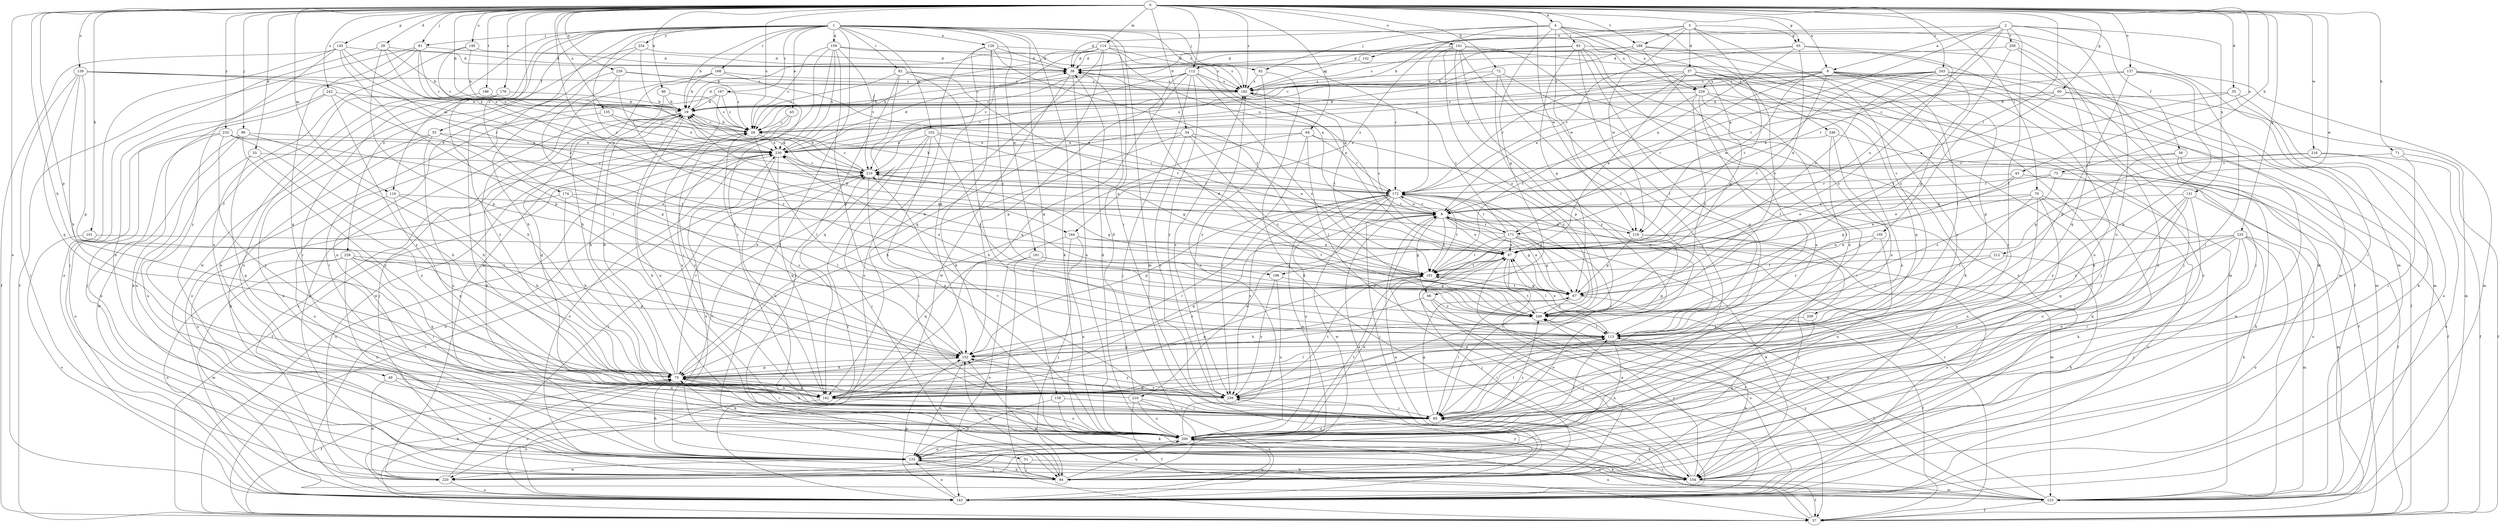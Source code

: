 strict digraph  {
0;
1;
2;
3;
4;
8;
9;
19;
28;
29;
33;
34;
35;
37;
38;
43;
45;
47;
49;
51;
52;
56;
57;
60;
64;
65;
66;
67;
71;
72;
73;
75;
79;
82;
85;
86;
91;
92;
93;
94;
96;
101;
102;
104;
105;
112;
113;
114;
116;
123;
126;
131;
132;
133;
135;
137;
139;
141;
143;
145;
152;
155;
158;
159;
161;
162;
167;
168;
171;
172;
174;
178;
182;
186;
188;
191;
195;
196;
200;
208;
209;
210;
212;
216;
218;
219;
220;
226;
228;
229;
230;
233;
234;
239;
242;
243;
244;
246;
249;
0 -> 4  [label=a];
0 -> 8  [label=a];
0 -> 19  [label=b];
0 -> 28  [label=c];
0 -> 29  [label=d];
0 -> 33  [label=d];
0 -> 34  [label=d];
0 -> 35  [label=d];
0 -> 43  [label=e];
0 -> 60  [label=g];
0 -> 64  [label=g];
0 -> 65  [label=g];
0 -> 71  [label=h];
0 -> 72  [label=h];
0 -> 73  [label=h];
0 -> 75  [label=h];
0 -> 79  [label=i];
0 -> 86  [label=j];
0 -> 91  [label=j];
0 -> 96  [label=k];
0 -> 101  [label=k];
0 -> 105  [label=l];
0 -> 112  [label=l];
0 -> 114  [label=m];
0 -> 116  [label=m];
0 -> 135  [label=o];
0 -> 137  [label=o];
0 -> 139  [label=o];
0 -> 141  [label=o];
0 -> 143  [label=o];
0 -> 145  [label=p];
0 -> 152  [label=p];
0 -> 155  [label=q];
0 -> 174  [label=s];
0 -> 178  [label=s];
0 -> 182  [label=s];
0 -> 186  [label=t];
0 -> 188  [label=t];
0 -> 195  [label=u];
0 -> 196  [label=u];
0 -> 212  [label=w];
0 -> 216  [label=w];
0 -> 218  [label=w];
0 -> 226  [label=x];
0 -> 233  [label=y];
0 -> 242  [label=z];
0 -> 243  [label=z];
1 -> 19  [label=b];
1 -> 45  [label=e];
1 -> 49  [label=f];
1 -> 51  [label=f];
1 -> 52  [label=f];
1 -> 82  [label=i];
1 -> 85  [label=i];
1 -> 91  [label=j];
1 -> 92  [label=j];
1 -> 102  [label=k];
1 -> 104  [label=k];
1 -> 116  [label=m];
1 -> 123  [label=m];
1 -> 126  [label=n];
1 -> 158  [label=q];
1 -> 159  [label=q];
1 -> 161  [label=q];
1 -> 167  [label=r];
1 -> 168  [label=r];
1 -> 182  [label=s];
1 -> 228  [label=x];
1 -> 229  [label=x];
1 -> 234  [label=y];
1 -> 239  [label=y];
1 -> 244  [label=z];
2 -> 8  [label=a];
2 -> 9  [label=a];
2 -> 56  [label=f];
2 -> 112  [label=l];
2 -> 113  [label=l];
2 -> 131  [label=n];
2 -> 171  [label=r];
2 -> 196  [label=u];
2 -> 200  [label=u];
2 -> 208  [label=v];
3 -> 19  [label=b];
3 -> 37  [label=d];
3 -> 65  [label=g];
3 -> 123  [label=m];
3 -> 132  [label=n];
3 -> 188  [label=t];
3 -> 191  [label=t];
3 -> 209  [label=v];
3 -> 218  [label=w];
4 -> 38  [label=d];
4 -> 66  [label=g];
4 -> 92  [label=j];
4 -> 93  [label=j];
4 -> 123  [label=m];
4 -> 218  [label=w];
4 -> 229  [label=x];
4 -> 244  [label=z];
4 -> 246  [label=z];
4 -> 249  [label=z];
8 -> 28  [label=c];
8 -> 113  [label=l];
8 -> 123  [label=m];
8 -> 133  [label=n];
8 -> 152  [label=p];
8 -> 171  [label=r];
8 -> 182  [label=s];
8 -> 191  [label=t];
8 -> 200  [label=u];
8 -> 218  [label=w];
8 -> 229  [label=x];
9 -> 47  [label=e];
9 -> 66  [label=g];
9 -> 67  [label=g];
9 -> 123  [label=m];
9 -> 162  [label=q];
9 -> 171  [label=r];
9 -> 172  [label=r];
9 -> 191  [label=t];
9 -> 218  [label=w];
9 -> 219  [label=w];
19 -> 28  [label=c];
19 -> 38  [label=d];
19 -> 75  [label=h];
19 -> 162  [label=q];
19 -> 200  [label=u];
28 -> 19  [label=b];
28 -> 113  [label=l];
28 -> 230  [label=x];
29 -> 19  [label=b];
29 -> 38  [label=d];
29 -> 94  [label=j];
29 -> 152  [label=p];
29 -> 230  [label=x];
33 -> 162  [label=q];
33 -> 200  [label=u];
33 -> 210  [label=v];
33 -> 239  [label=y];
34 -> 47  [label=e];
34 -> 75  [label=h];
34 -> 172  [label=r];
34 -> 230  [label=x];
34 -> 239  [label=y];
34 -> 249  [label=z];
35 -> 19  [label=b];
35 -> 104  [label=k];
35 -> 143  [label=o];
35 -> 191  [label=t];
37 -> 9  [label=a];
37 -> 47  [label=e];
37 -> 67  [label=g];
37 -> 85  [label=i];
37 -> 94  [label=j];
37 -> 162  [label=q];
37 -> 172  [label=r];
37 -> 182  [label=s];
37 -> 230  [label=x];
37 -> 239  [label=y];
38 -> 182  [label=s];
38 -> 200  [label=u];
38 -> 220  [label=w];
43 -> 47  [label=e];
43 -> 67  [label=g];
43 -> 104  [label=k];
43 -> 143  [label=o];
43 -> 172  [label=r];
45 -> 28  [label=c];
45 -> 94  [label=j];
45 -> 220  [label=w];
47 -> 19  [label=b];
47 -> 57  [label=f];
47 -> 94  [label=j];
47 -> 113  [label=l];
47 -> 182  [label=s];
47 -> 191  [label=t];
49 -> 133  [label=n];
49 -> 162  [label=q];
49 -> 220  [label=w];
51 -> 94  [label=j];
51 -> 104  [label=k];
52 -> 104  [label=k];
52 -> 133  [label=n];
52 -> 191  [label=t];
52 -> 200  [label=u];
52 -> 230  [label=x];
56 -> 57  [label=f];
56 -> 210  [label=v];
56 -> 220  [label=w];
56 -> 239  [label=y];
57 -> 85  [label=i];
57 -> 172  [label=r];
57 -> 200  [label=u];
57 -> 210  [label=v];
57 -> 230  [label=x];
60 -> 9  [label=a];
60 -> 19  [label=b];
60 -> 28  [label=c];
60 -> 85  [label=i];
60 -> 123  [label=m];
64 -> 75  [label=h];
64 -> 113  [label=l];
64 -> 172  [label=r];
64 -> 230  [label=x];
64 -> 239  [label=y];
64 -> 249  [label=z];
65 -> 9  [label=a];
65 -> 38  [label=d];
65 -> 47  [label=e];
65 -> 94  [label=j];
65 -> 172  [label=r];
65 -> 249  [label=z];
66 -> 75  [label=h];
66 -> 94  [label=j];
66 -> 143  [label=o];
66 -> 249  [label=z];
67 -> 9  [label=a];
67 -> 57  [label=f];
67 -> 85  [label=i];
67 -> 191  [label=t];
67 -> 249  [label=z];
71 -> 57  [label=f];
71 -> 85  [label=i];
71 -> 210  [label=v];
72 -> 85  [label=i];
72 -> 104  [label=k];
72 -> 152  [label=p];
72 -> 182  [label=s];
72 -> 230  [label=x];
73 -> 47  [label=e];
73 -> 57  [label=f];
73 -> 172  [label=r];
73 -> 249  [label=z];
75 -> 19  [label=b];
75 -> 47  [label=e];
75 -> 57  [label=f];
75 -> 85  [label=i];
75 -> 113  [label=l];
75 -> 143  [label=o];
75 -> 152  [label=p];
75 -> 162  [label=q];
75 -> 210  [label=v];
75 -> 239  [label=y];
79 -> 9  [label=a];
79 -> 47  [label=e];
79 -> 104  [label=k];
79 -> 113  [label=l];
79 -> 133  [label=n];
79 -> 143  [label=o];
79 -> 200  [label=u];
82 -> 28  [label=c];
82 -> 94  [label=j];
82 -> 113  [label=l];
82 -> 162  [label=q];
82 -> 182  [label=s];
82 -> 191  [label=t];
85 -> 67  [label=g];
85 -> 75  [label=h];
85 -> 104  [label=k];
85 -> 113  [label=l];
85 -> 152  [label=p];
85 -> 200  [label=u];
85 -> 210  [label=v];
86 -> 75  [label=h];
86 -> 200  [label=u];
86 -> 220  [label=w];
86 -> 230  [label=x];
86 -> 239  [label=y];
91 -> 28  [label=c];
91 -> 38  [label=d];
91 -> 57  [label=f];
91 -> 133  [label=n];
91 -> 162  [label=q];
91 -> 230  [label=x];
92 -> 104  [label=k];
92 -> 182  [label=s];
92 -> 239  [label=y];
93 -> 19  [label=b];
93 -> 38  [label=d];
93 -> 67  [label=g];
93 -> 113  [label=l];
93 -> 133  [label=n];
93 -> 143  [label=o];
93 -> 162  [label=q];
93 -> 200  [label=u];
94 -> 19  [label=b];
94 -> 133  [label=n];
94 -> 152  [label=p];
94 -> 200  [label=u];
94 -> 230  [label=x];
94 -> 239  [label=y];
96 -> 19  [label=b];
96 -> 28  [label=c];
96 -> 249  [label=z];
101 -> 47  [label=e];
101 -> 143  [label=o];
102 -> 57  [label=f];
102 -> 67  [label=g];
102 -> 94  [label=j];
102 -> 172  [label=r];
102 -> 200  [label=u];
102 -> 230  [label=x];
102 -> 249  [label=z];
104 -> 9  [label=a];
104 -> 57  [label=f];
104 -> 123  [label=m];
104 -> 200  [label=u];
104 -> 230  [label=x];
104 -> 249  [label=z];
105 -> 47  [label=e];
105 -> 200  [label=u];
105 -> 249  [label=z];
112 -> 9  [label=a];
112 -> 28  [label=c];
112 -> 94  [label=j];
112 -> 152  [label=p];
112 -> 162  [label=q];
112 -> 182  [label=s];
112 -> 210  [label=v];
112 -> 239  [label=y];
112 -> 249  [label=z];
113 -> 47  [label=e];
113 -> 85  [label=i];
113 -> 104  [label=k];
113 -> 133  [label=n];
113 -> 152  [label=p];
114 -> 19  [label=b];
114 -> 38  [label=d];
114 -> 47  [label=e];
114 -> 75  [label=h];
114 -> 162  [label=q];
114 -> 172  [label=r];
114 -> 182  [label=s];
114 -> 210  [label=v];
114 -> 230  [label=x];
116 -> 9  [label=a];
116 -> 75  [label=h];
116 -> 162  [label=q];
116 -> 200  [label=u];
123 -> 47  [label=e];
123 -> 57  [label=f];
123 -> 113  [label=l];
123 -> 152  [label=p];
123 -> 200  [label=u];
123 -> 249  [label=z];
126 -> 9  [label=a];
126 -> 38  [label=d];
126 -> 104  [label=k];
126 -> 143  [label=o];
126 -> 152  [label=p];
126 -> 191  [label=t];
126 -> 249  [label=z];
131 -> 9  [label=a];
131 -> 85  [label=i];
131 -> 123  [label=m];
131 -> 133  [label=n];
131 -> 162  [label=q];
131 -> 200  [label=u];
132 -> 182  [label=s];
133 -> 19  [label=b];
133 -> 75  [label=h];
133 -> 94  [label=j];
133 -> 104  [label=k];
133 -> 210  [label=v];
133 -> 220  [label=w];
135 -> 28  [label=c];
135 -> 85  [label=i];
135 -> 230  [label=x];
137 -> 75  [label=h];
137 -> 85  [label=i];
137 -> 123  [label=m];
137 -> 152  [label=p];
137 -> 172  [label=r];
137 -> 182  [label=s];
139 -> 75  [label=h];
139 -> 94  [label=j];
139 -> 152  [label=p];
139 -> 162  [label=q];
139 -> 172  [label=r];
139 -> 182  [label=s];
139 -> 210  [label=v];
141 -> 28  [label=c];
141 -> 38  [label=d];
141 -> 113  [label=l];
141 -> 123  [label=m];
141 -> 143  [label=o];
141 -> 172  [label=r];
141 -> 200  [label=u];
141 -> 239  [label=y];
141 -> 249  [label=z];
143 -> 9  [label=a];
143 -> 47  [label=e];
143 -> 75  [label=h];
143 -> 133  [label=n];
143 -> 152  [label=p];
143 -> 200  [label=u];
145 -> 38  [label=d];
145 -> 47  [label=e];
145 -> 57  [label=f];
145 -> 143  [label=o];
145 -> 152  [label=p];
145 -> 230  [label=x];
145 -> 239  [label=y];
152 -> 75  [label=h];
152 -> 133  [label=n];
152 -> 239  [label=y];
155 -> 47  [label=e];
155 -> 85  [label=i];
155 -> 94  [label=j];
155 -> 104  [label=k];
155 -> 113  [label=l];
155 -> 123  [label=m];
155 -> 143  [label=o];
155 -> 162  [label=q];
155 -> 249  [label=z];
158 -> 85  [label=i];
158 -> 104  [label=k];
158 -> 133  [label=n];
159 -> 28  [label=c];
159 -> 38  [label=d];
159 -> 85  [label=i];
159 -> 152  [label=p];
159 -> 182  [label=s];
159 -> 210  [label=v];
159 -> 220  [label=w];
159 -> 230  [label=x];
161 -> 57  [label=f];
161 -> 143  [label=o];
161 -> 191  [label=t];
161 -> 249  [label=z];
162 -> 28  [label=c];
162 -> 75  [label=h];
162 -> 143  [label=o];
162 -> 172  [label=r];
162 -> 200  [label=u];
167 -> 19  [label=b];
167 -> 28  [label=c];
167 -> 85  [label=i];
167 -> 143  [label=o];
167 -> 200  [label=u];
168 -> 9  [label=a];
168 -> 19  [label=b];
168 -> 75  [label=h];
168 -> 182  [label=s];
168 -> 239  [label=y];
171 -> 47  [label=e];
171 -> 67  [label=g];
171 -> 85  [label=i];
171 -> 104  [label=k];
171 -> 143  [label=o];
171 -> 172  [label=r];
171 -> 182  [label=s];
171 -> 191  [label=t];
171 -> 230  [label=x];
172 -> 9  [label=a];
172 -> 19  [label=b];
172 -> 67  [label=g];
172 -> 85  [label=i];
172 -> 94  [label=j];
172 -> 133  [label=n];
172 -> 152  [label=p];
172 -> 191  [label=t];
172 -> 200  [label=u];
172 -> 220  [label=w];
172 -> 239  [label=y];
174 -> 9  [label=a];
174 -> 75  [label=h];
174 -> 113  [label=l];
174 -> 133  [label=n];
178 -> 19  [label=b];
178 -> 75  [label=h];
178 -> 85  [label=i];
178 -> 200  [label=u];
182 -> 19  [label=b];
182 -> 191  [label=t];
186 -> 19  [label=b];
186 -> 200  [label=u];
188 -> 28  [label=c];
188 -> 38  [label=d];
188 -> 57  [label=f];
188 -> 104  [label=k];
188 -> 182  [label=s];
188 -> 200  [label=u];
191 -> 67  [label=g];
191 -> 162  [label=q];
195 -> 19  [label=b];
195 -> 28  [label=c];
195 -> 38  [label=d];
195 -> 200  [label=u];
196 -> 67  [label=g];
196 -> 200  [label=u];
196 -> 239  [label=y];
200 -> 19  [label=b];
200 -> 38  [label=d];
200 -> 47  [label=e];
200 -> 75  [label=h];
200 -> 113  [label=l];
200 -> 133  [label=n];
200 -> 182  [label=s];
200 -> 191  [label=t];
200 -> 249  [label=z];
208 -> 38  [label=d];
208 -> 94  [label=j];
208 -> 162  [label=q];
208 -> 249  [label=z];
209 -> 113  [label=l];
209 -> 133  [label=n];
210 -> 19  [label=b];
210 -> 28  [label=c];
210 -> 67  [label=g];
210 -> 85  [label=i];
210 -> 172  [label=r];
212 -> 104  [label=k];
212 -> 191  [label=t];
212 -> 249  [label=z];
216 -> 57  [label=f];
216 -> 67  [label=g];
216 -> 143  [label=o];
216 -> 210  [label=v];
218 -> 67  [label=g];
218 -> 94  [label=j];
218 -> 143  [label=o];
218 -> 152  [label=p];
218 -> 210  [label=v];
219 -> 28  [label=c];
219 -> 38  [label=d];
219 -> 57  [label=f];
219 -> 85  [label=i];
219 -> 143  [label=o];
219 -> 200  [label=u];
220 -> 9  [label=a];
220 -> 28  [label=c];
220 -> 143  [label=o];
220 -> 210  [label=v];
226 -> 9  [label=a];
226 -> 28  [label=c];
226 -> 75  [label=h];
226 -> 152  [label=p];
226 -> 182  [label=s];
228 -> 85  [label=i];
228 -> 123  [label=m];
228 -> 133  [label=n];
228 -> 143  [label=o];
228 -> 152  [label=p];
228 -> 162  [label=q];
228 -> 191  [label=t];
229 -> 19  [label=b];
229 -> 57  [label=f];
229 -> 113  [label=l];
229 -> 191  [label=t];
229 -> 200  [label=u];
229 -> 239  [label=y];
229 -> 249  [label=z];
230 -> 38  [label=d];
230 -> 57  [label=f];
230 -> 143  [label=o];
230 -> 162  [label=q];
230 -> 200  [label=u];
230 -> 210  [label=v];
233 -> 75  [label=h];
233 -> 133  [label=n];
233 -> 143  [label=o];
233 -> 230  [label=x];
233 -> 239  [label=y];
233 -> 249  [label=z];
234 -> 38  [label=d];
234 -> 133  [label=n];
234 -> 210  [label=v];
234 -> 220  [label=w];
239 -> 85  [label=i];
239 -> 182  [label=s];
239 -> 191  [label=t];
242 -> 19  [label=b];
242 -> 94  [label=j];
242 -> 104  [label=k];
242 -> 113  [label=l];
242 -> 239  [label=y];
243 -> 9  [label=a];
243 -> 47  [label=e];
243 -> 67  [label=g];
243 -> 123  [label=m];
243 -> 182  [label=s];
243 -> 210  [label=v];
243 -> 220  [label=w];
243 -> 230  [label=x];
244 -> 47  [label=e];
244 -> 94  [label=j];
244 -> 162  [label=q];
244 -> 191  [label=t];
244 -> 200  [label=u];
246 -> 57  [label=f];
246 -> 85  [label=i];
246 -> 113  [label=l];
246 -> 230  [label=x];
249 -> 38  [label=d];
249 -> 113  [label=l];
249 -> 191  [label=t];
249 -> 230  [label=x];
}

